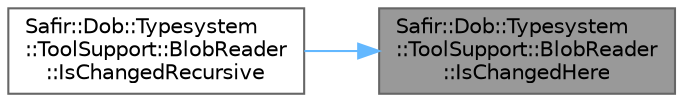 digraph "Safir::Dob::Typesystem::ToolSupport::BlobReader::IsChangedHere"
{
 // LATEX_PDF_SIZE
  bgcolor="transparent";
  edge [fontname=Helvetica,fontsize=10,labelfontname=Helvetica,labelfontsize=10];
  node [fontname=Helvetica,fontsize=10,shape=box,height=0.2,width=0.4];
  rankdir="RL";
  Node1 [label="Safir::Dob::Typesystem\l::ToolSupport::BlobReader\l::IsChangedHere",height=0.2,width=0.4,color="gray40", fillcolor="grey60", style="filled", fontcolor="black",tooltip="Check change flag on a member (non-recursively)"];
  Node1 -> Node2 [dir="back",color="steelblue1",style="solid"];
  Node2 [label="Safir::Dob::Typesystem\l::ToolSupport::BlobReader\l::IsChangedRecursive",height=0.2,width=0.4,color="grey40", fillcolor="white", style="filled",URL="$a01559.html#a716606247bf60557d53aca16540fb69e",tooltip="Check change flag on a member, recursively."];
}
